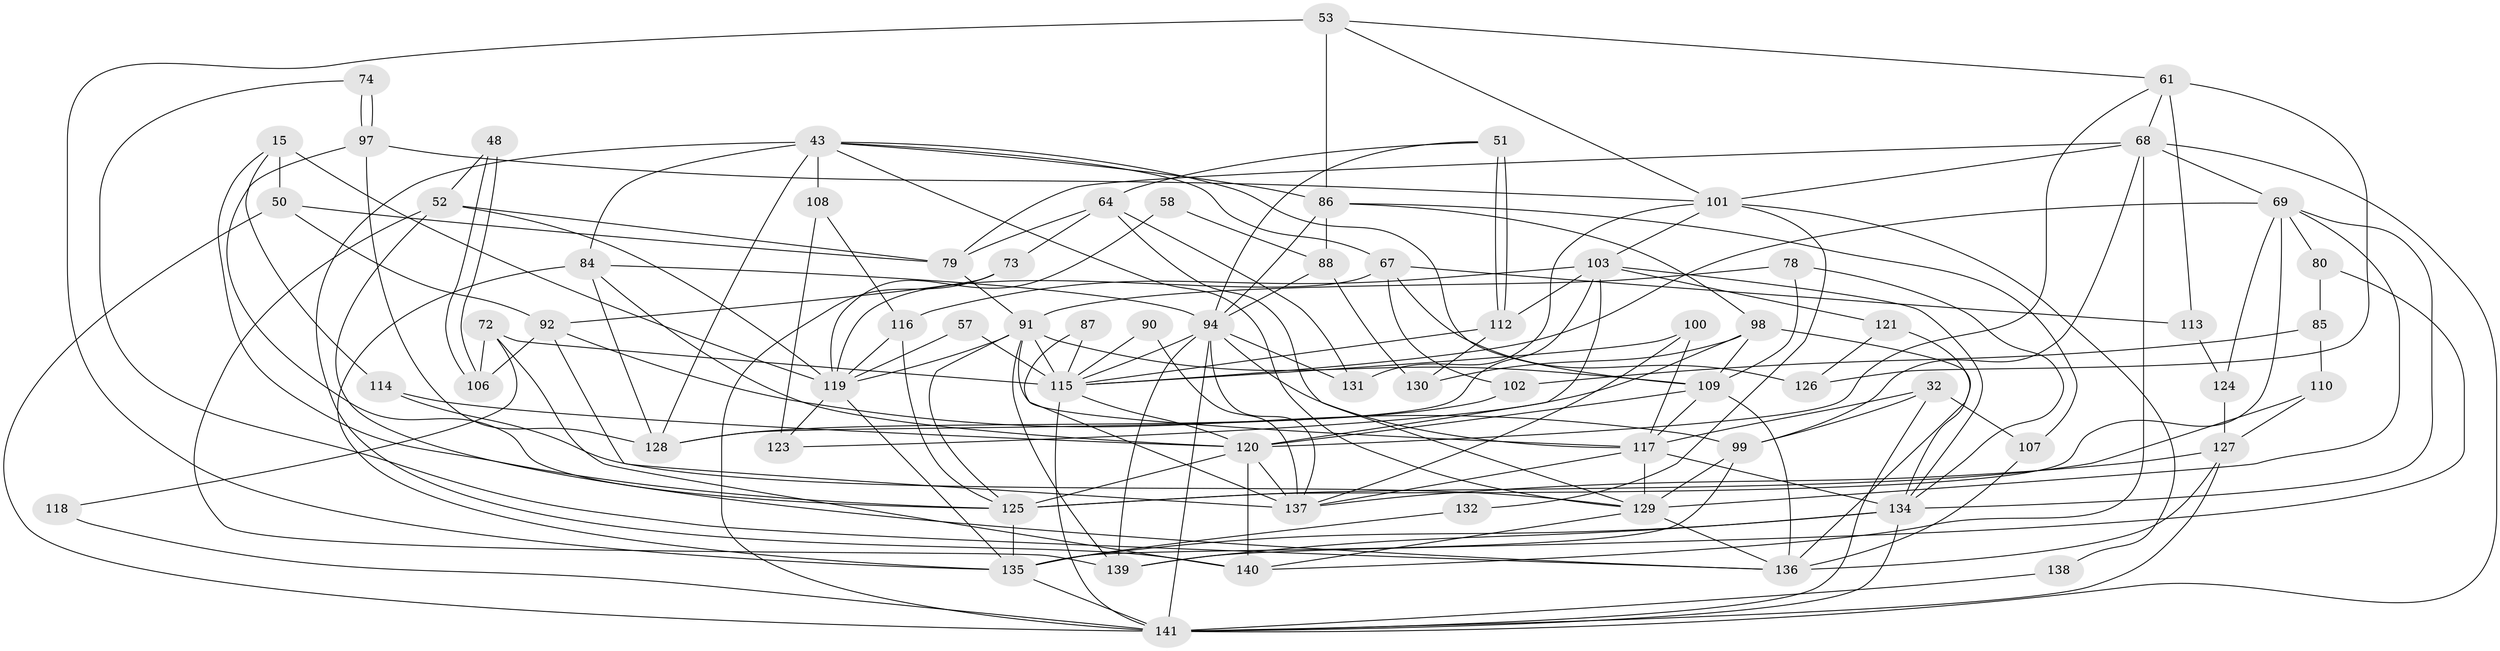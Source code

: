 // original degree distribution, {3: 0.3404255319148936, 4: 0.23404255319148937, 5: 0.19148936170212766, 6: 0.05673758865248227, 2: 0.10638297872340426, 7: 0.04964539007092199, 8: 0.014184397163120567, 10: 0.0070921985815602835}
// Generated by graph-tools (version 1.1) at 2025/49/03/09/25 04:49:22]
// undirected, 70 vertices, 172 edges
graph export_dot {
graph [start="1"]
  node [color=gray90,style=filled];
  15 [super="+6"];
  32;
  43 [super="+25"];
  48;
  50;
  51;
  52 [super="+22"];
  53 [super="+23"];
  57;
  58;
  61;
  64;
  67 [super="+60"];
  68 [super="+31+55+63"];
  69 [super="+44"];
  72 [super="+11"];
  73;
  74;
  78 [super="+12"];
  79 [super="+24"];
  80;
  84 [super="+40"];
  85;
  86 [super="+56"];
  87;
  88;
  90;
  91 [super="+27+62"];
  92;
  94 [super="+81+59"];
  97;
  98 [super="+49"];
  99 [super="+76"];
  100;
  101 [super="+5"];
  102;
  103 [super="+89+33"];
  106;
  107;
  108 [super="+65"];
  109 [super="+19"];
  110;
  112 [super="+16"];
  113;
  114;
  115 [super="+34+46+77"];
  116;
  117 [super="+3+75+93"];
  118;
  119;
  120 [super="+83+111"];
  121;
  123;
  124;
  125 [super="+71+26"];
  126 [super="+4"];
  127;
  128;
  129 [super="+41"];
  130;
  131;
  132;
  134 [super="+14+96"];
  135 [super="+35+47+133"];
  136 [super="+20"];
  137 [super="+105"];
  138;
  139 [super="+42"];
  140 [super="+104+95"];
  141 [super="+37+122+45"];
  15 -- 114;
  15 -- 50 [weight=2];
  15 -- 119;
  15 -- 125;
  32 -- 99;
  32 -- 107;
  32 -- 117 [weight=2];
  32 -- 141;
  43 -- 108 [weight=2];
  43 -- 140 [weight=2];
  43 -- 129;
  43 -- 109;
  43 -- 128;
  43 -- 84;
  43 -- 86;
  43 -- 67;
  48 -- 106;
  48 -- 106;
  48 -- 52;
  50 -- 92;
  50 -- 79;
  50 -- 141;
  51 -- 112 [weight=2];
  51 -- 112;
  51 -- 64;
  51 -- 94;
  52 -- 136;
  52 -- 79;
  52 -- 119;
  52 -- 139;
  53 -- 61;
  53 -- 101;
  53 -- 86;
  53 -- 135 [weight=2];
  57 -- 119;
  57 -- 115;
  58 -- 88;
  58 -- 119;
  61 -- 113;
  61 -- 126 [weight=2];
  61 -- 120;
  61 -- 68;
  64 -- 79;
  64 -- 73;
  64 -- 131;
  64 -- 129;
  67 -- 126;
  67 -- 113;
  67 -- 102;
  67 -- 119;
  68 -- 69 [weight=3];
  68 -- 140 [weight=2];
  68 -- 99;
  68 -- 101 [weight=2];
  68 -- 79;
  68 -- 141 [weight=2];
  69 -- 80 [weight=2];
  69 -- 124;
  69 -- 134 [weight=2];
  69 -- 129 [weight=2];
  69 -- 125;
  69 -- 115;
  72 -- 140;
  72 -- 106;
  72 -- 118;
  72 -- 115;
  73 -- 92;
  73 -- 141;
  74 -- 97;
  74 -- 97;
  74 -- 136;
  78 -- 109;
  78 -- 91;
  78 -- 134;
  79 -- 91;
  80 -- 85;
  80 -- 139;
  84 -- 128;
  84 -- 135;
  84 -- 120;
  84 -- 94;
  85 -- 110;
  85 -- 102;
  86 -- 94 [weight=2];
  86 -- 98;
  86 -- 88 [weight=2];
  86 -- 107;
  87 -- 137;
  87 -- 115;
  88 -- 94;
  88 -- 130;
  90 -- 137;
  90 -- 115;
  91 -- 119 [weight=2];
  91 -- 115 [weight=3];
  91 -- 109;
  91 -- 117;
  91 -- 125;
  91 -- 139;
  92 -- 106;
  92 -- 137 [weight=2];
  92 -- 99;
  94 -- 131;
  94 -- 137;
  94 -- 117 [weight=2];
  94 -- 139;
  94 -- 141 [weight=3];
  94 -- 115;
  97 -- 128;
  97 -- 125;
  97 -- 101;
  98 -- 109;
  98 -- 123;
  98 -- 134;
  98 -- 130;
  99 -- 135 [weight=2];
  99 -- 129;
  100 -- 137;
  100 -- 117;
  100 -- 115;
  101 -- 132;
  101 -- 138;
  101 -- 131;
  101 -- 103;
  102 -- 128;
  103 -- 120 [weight=2];
  103 -- 128;
  103 -- 112 [weight=2];
  103 -- 116;
  103 -- 121;
  103 -- 134;
  107 -- 136;
  108 -- 123;
  108 -- 116;
  109 -- 117 [weight=2];
  109 -- 120 [weight=2];
  109 -- 136;
  110 -- 127;
  110 -- 125;
  112 -- 130;
  112 -- 115;
  113 -- 124;
  114 -- 129;
  114 -- 120;
  115 -- 120 [weight=2];
  115 -- 141 [weight=3];
  116 -- 119;
  116 -- 125;
  117 -- 129 [weight=2];
  117 -- 134 [weight=2];
  117 -- 137;
  118 -- 141;
  119 -- 123;
  119 -- 135;
  120 -- 137 [weight=2];
  120 -- 125;
  120 -- 140;
  121 -- 126;
  121 -- 136;
  124 -- 127;
  125 -- 135 [weight=2];
  127 -- 136;
  127 -- 137;
  127 -- 141;
  129 -- 136;
  129 -- 140;
  132 -- 135;
  134 -- 135 [weight=2];
  134 -- 139;
  134 -- 141;
  135 -- 141 [weight=2];
  138 -- 141;
}
